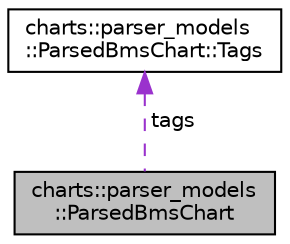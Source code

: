 digraph "charts::parser_models::ParsedBmsChart"
{
 // LATEX_PDF_SIZE
  edge [fontname="Helvetica",fontsize="10",labelfontname="Helvetica",labelfontsize="10"];
  node [fontname="Helvetica",fontsize="10",shape=record];
  Node1 [label="charts::parser_models\l::ParsedBmsChart",height=0.2,width=0.4,color="black", fillcolor="grey75", style="filled", fontcolor="black",tooltip="Be-Music Source chart."];
  Node2 -> Node1 [dir="back",color="darkorchid3",fontsize="10",style="dashed",label=" tags" ,fontname="Helvetica"];
  Node2 [label="charts::parser_models\l::ParsedBmsChart::Tags",height=0.2,width=0.4,color="black", fillcolor="white", style="filled",URL="$structcharts_1_1parser__models_1_1ParsedBmsChart_1_1Tags.html",tooltip="Tags that a BMS chart can have."];
}
